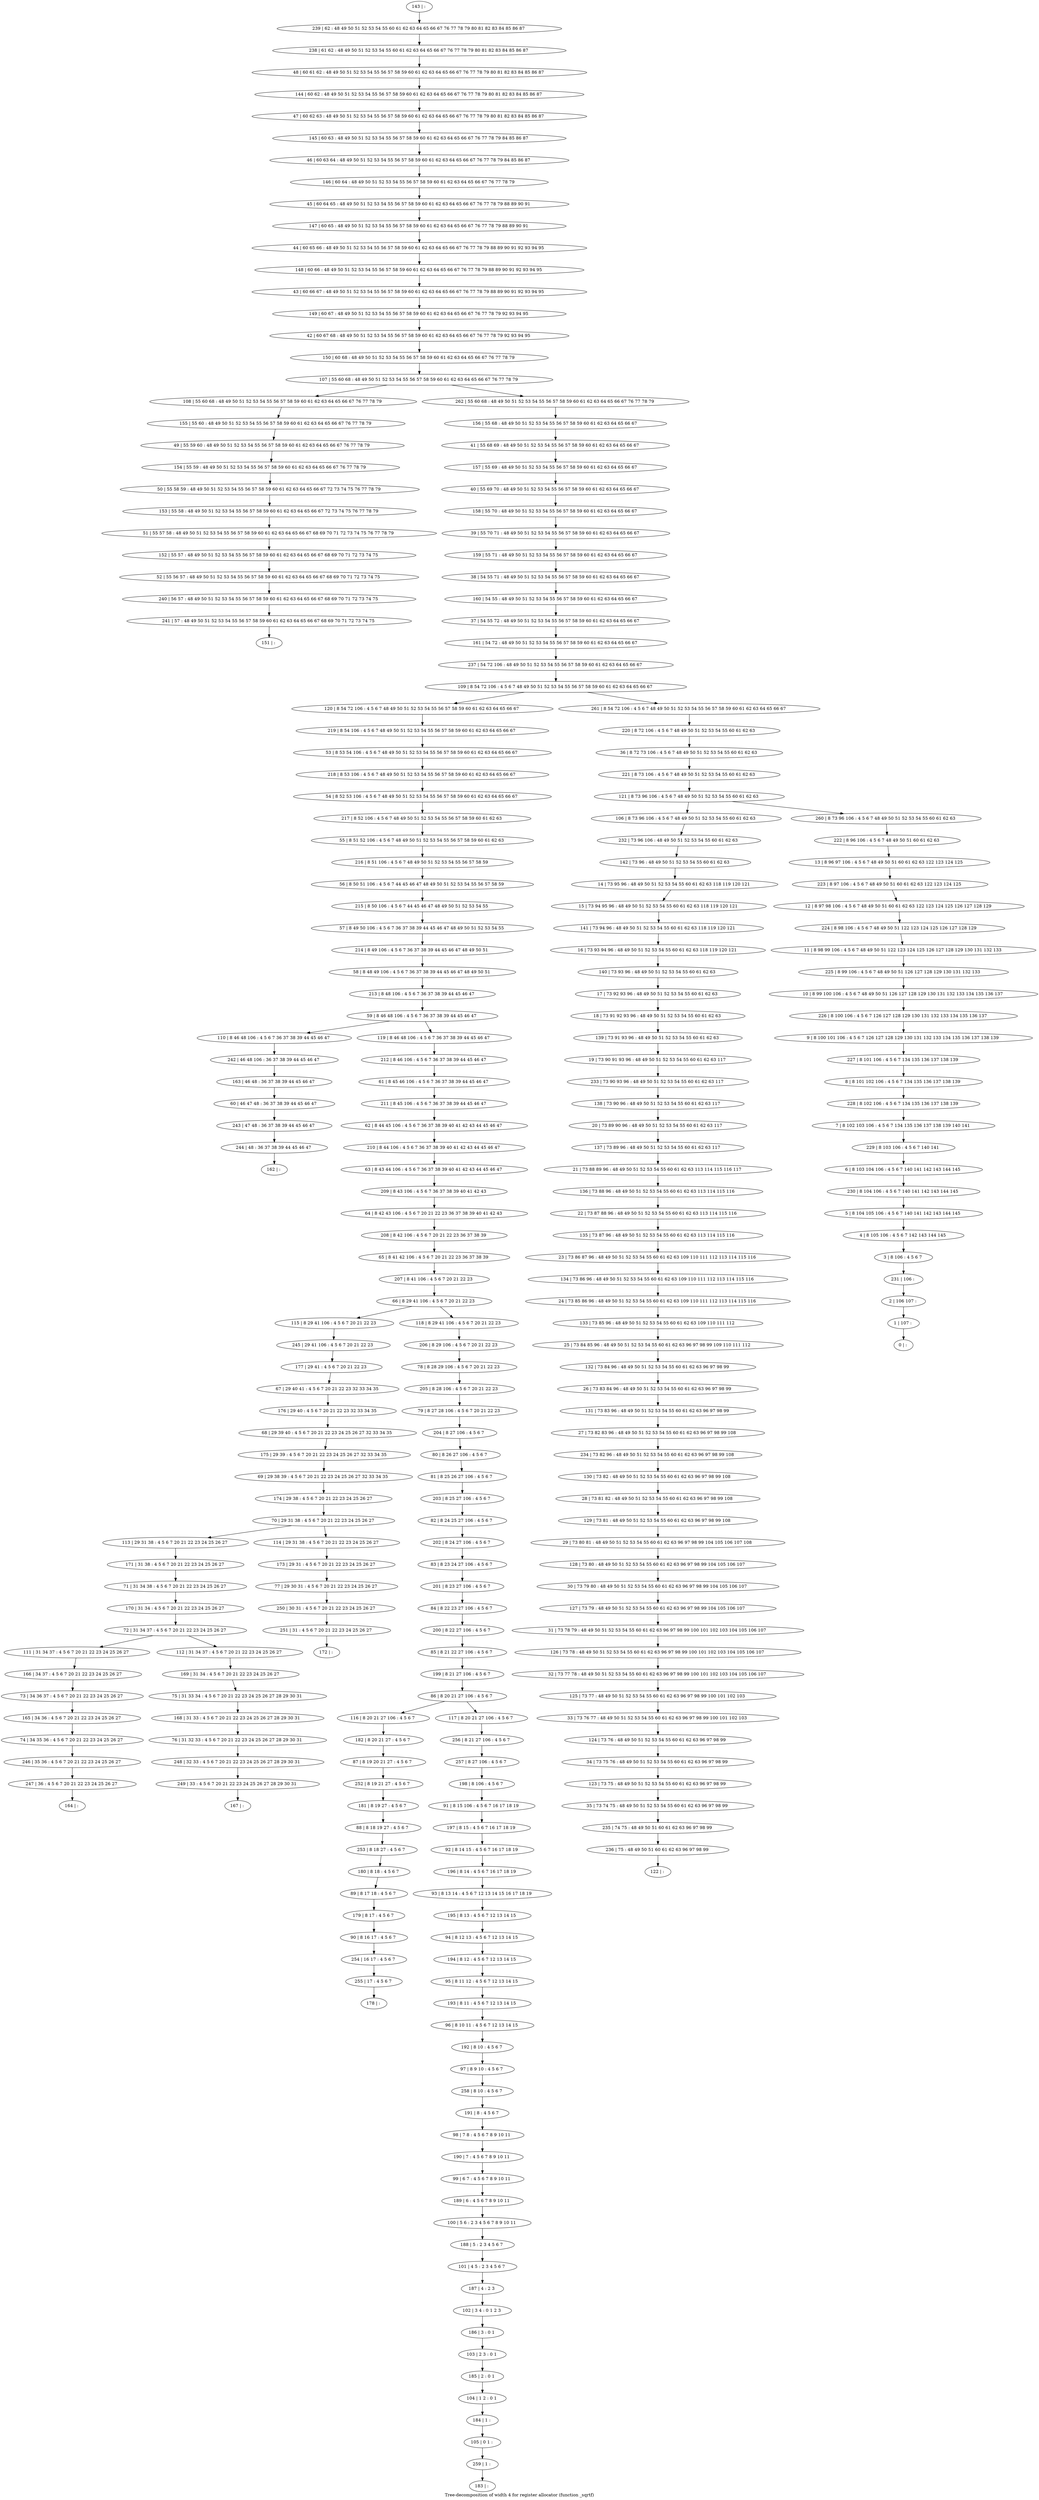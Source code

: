 digraph G {
graph [label="Tree-decomposition of width 4 for register allocator (function _sqrtf)"]
0[label="0 | : "];
1[label="1 | 107 : "];
2[label="2 | 106 107 : "];
3[label="3 | 8 106 : 4 5 6 7 "];
4[label="4 | 8 105 106 : 4 5 6 7 142 143 144 145 "];
5[label="5 | 8 104 105 106 : 4 5 6 7 140 141 142 143 144 145 "];
6[label="6 | 8 103 104 106 : 4 5 6 7 140 141 142 143 144 145 "];
7[label="7 | 8 102 103 106 : 4 5 6 7 134 135 136 137 138 139 140 141 "];
8[label="8 | 8 101 102 106 : 4 5 6 7 134 135 136 137 138 139 "];
9[label="9 | 8 100 101 106 : 4 5 6 7 126 127 128 129 130 131 132 133 134 135 136 137 138 139 "];
10[label="10 | 8 99 100 106 : 4 5 6 7 48 49 50 51 126 127 128 129 130 131 132 133 134 135 136 137 "];
11[label="11 | 8 98 99 106 : 4 5 6 7 48 49 50 51 122 123 124 125 126 127 128 129 130 131 132 133 "];
12[label="12 | 8 97 98 106 : 4 5 6 7 48 49 50 51 60 61 62 63 122 123 124 125 126 127 128 129 "];
13[label="13 | 8 96 97 106 : 4 5 6 7 48 49 50 51 60 61 62 63 122 123 124 125 "];
14[label="14 | 73 95 96 : 48 49 50 51 52 53 54 55 60 61 62 63 118 119 120 121 "];
15[label="15 | 73 94 95 96 : 48 49 50 51 52 53 54 55 60 61 62 63 118 119 120 121 "];
16[label="16 | 73 93 94 96 : 48 49 50 51 52 53 54 55 60 61 62 63 118 119 120 121 "];
17[label="17 | 73 92 93 96 : 48 49 50 51 52 53 54 55 60 61 62 63 "];
18[label="18 | 73 91 92 93 96 : 48 49 50 51 52 53 54 55 60 61 62 63 "];
19[label="19 | 73 90 91 93 96 : 48 49 50 51 52 53 54 55 60 61 62 63 117 "];
20[label="20 | 73 89 90 96 : 48 49 50 51 52 53 54 55 60 61 62 63 117 "];
21[label="21 | 73 88 89 96 : 48 49 50 51 52 53 54 55 60 61 62 63 113 114 115 116 117 "];
22[label="22 | 73 87 88 96 : 48 49 50 51 52 53 54 55 60 61 62 63 113 114 115 116 "];
23[label="23 | 73 86 87 96 : 48 49 50 51 52 53 54 55 60 61 62 63 109 110 111 112 113 114 115 116 "];
24[label="24 | 73 85 86 96 : 48 49 50 51 52 53 54 55 60 61 62 63 109 110 111 112 113 114 115 116 "];
25[label="25 | 73 84 85 96 : 48 49 50 51 52 53 54 55 60 61 62 63 96 97 98 99 109 110 111 112 "];
26[label="26 | 73 83 84 96 : 48 49 50 51 52 53 54 55 60 61 62 63 96 97 98 99 "];
27[label="27 | 73 82 83 96 : 48 49 50 51 52 53 54 55 60 61 62 63 96 97 98 99 108 "];
28[label="28 | 73 81 82 : 48 49 50 51 52 53 54 55 60 61 62 63 96 97 98 99 108 "];
29[label="29 | 73 80 81 : 48 49 50 51 52 53 54 55 60 61 62 63 96 97 98 99 104 105 106 107 108 "];
30[label="30 | 73 79 80 : 48 49 50 51 52 53 54 55 60 61 62 63 96 97 98 99 104 105 106 107 "];
31[label="31 | 73 78 79 : 48 49 50 51 52 53 54 55 60 61 62 63 96 97 98 99 100 101 102 103 104 105 106 107 "];
32[label="32 | 73 77 78 : 48 49 50 51 52 53 54 55 60 61 62 63 96 97 98 99 100 101 102 103 104 105 106 107 "];
33[label="33 | 73 76 77 : 48 49 50 51 52 53 54 55 60 61 62 63 96 97 98 99 100 101 102 103 "];
34[label="34 | 73 75 76 : 48 49 50 51 52 53 54 55 60 61 62 63 96 97 98 99 "];
35[label="35 | 73 74 75 : 48 49 50 51 52 53 54 55 60 61 62 63 96 97 98 99 "];
36[label="36 | 8 72 73 106 : 4 5 6 7 48 49 50 51 52 53 54 55 60 61 62 63 "];
37[label="37 | 54 55 72 : 48 49 50 51 52 53 54 55 56 57 58 59 60 61 62 63 64 65 66 67 "];
38[label="38 | 54 55 71 : 48 49 50 51 52 53 54 55 56 57 58 59 60 61 62 63 64 65 66 67 "];
39[label="39 | 55 70 71 : 48 49 50 51 52 53 54 55 56 57 58 59 60 61 62 63 64 65 66 67 "];
40[label="40 | 55 69 70 : 48 49 50 51 52 53 54 55 56 57 58 59 60 61 62 63 64 65 66 67 "];
41[label="41 | 55 68 69 : 48 49 50 51 52 53 54 55 56 57 58 59 60 61 62 63 64 65 66 67 "];
42[label="42 | 60 67 68 : 48 49 50 51 52 53 54 55 56 57 58 59 60 61 62 63 64 65 66 67 76 77 78 79 92 93 94 95 "];
43[label="43 | 60 66 67 : 48 49 50 51 52 53 54 55 56 57 58 59 60 61 62 63 64 65 66 67 76 77 78 79 88 89 90 91 92 93 94 95 "];
44[label="44 | 60 65 66 : 48 49 50 51 52 53 54 55 56 57 58 59 60 61 62 63 64 65 66 67 76 77 78 79 88 89 90 91 92 93 94 95 "];
45[label="45 | 60 64 65 : 48 49 50 51 52 53 54 55 56 57 58 59 60 61 62 63 64 65 66 67 76 77 78 79 88 89 90 91 "];
46[label="46 | 60 63 64 : 48 49 50 51 52 53 54 55 56 57 58 59 60 61 62 63 64 65 66 67 76 77 78 79 84 85 86 87 "];
47[label="47 | 60 62 63 : 48 49 50 51 52 53 54 55 56 57 58 59 60 61 62 63 64 65 66 67 76 77 78 79 80 81 82 83 84 85 86 87 "];
48[label="48 | 60 61 62 : 48 49 50 51 52 53 54 55 56 57 58 59 60 61 62 63 64 65 66 67 76 77 78 79 80 81 82 83 84 85 86 87 "];
49[label="49 | 55 59 60 : 48 49 50 51 52 53 54 55 56 57 58 59 60 61 62 63 64 65 66 67 76 77 78 79 "];
50[label="50 | 55 58 59 : 48 49 50 51 52 53 54 55 56 57 58 59 60 61 62 63 64 65 66 67 72 73 74 75 76 77 78 79 "];
51[label="51 | 55 57 58 : 48 49 50 51 52 53 54 55 56 57 58 59 60 61 62 63 64 65 66 67 68 69 70 71 72 73 74 75 76 77 78 79 "];
52[label="52 | 55 56 57 : 48 49 50 51 52 53 54 55 56 57 58 59 60 61 62 63 64 65 66 67 68 69 70 71 72 73 74 75 "];
53[label="53 | 8 53 54 106 : 4 5 6 7 48 49 50 51 52 53 54 55 56 57 58 59 60 61 62 63 64 65 66 67 "];
54[label="54 | 8 52 53 106 : 4 5 6 7 48 49 50 51 52 53 54 55 56 57 58 59 60 61 62 63 64 65 66 67 "];
55[label="55 | 8 51 52 106 : 4 5 6 7 48 49 50 51 52 53 54 55 56 57 58 59 60 61 62 63 "];
56[label="56 | 8 50 51 106 : 4 5 6 7 44 45 46 47 48 49 50 51 52 53 54 55 56 57 58 59 "];
57[label="57 | 8 49 50 106 : 4 5 6 7 36 37 38 39 44 45 46 47 48 49 50 51 52 53 54 55 "];
58[label="58 | 8 48 49 106 : 4 5 6 7 36 37 38 39 44 45 46 47 48 49 50 51 "];
59[label="59 | 8 46 48 106 : 4 5 6 7 36 37 38 39 44 45 46 47 "];
60[label="60 | 46 47 48 : 36 37 38 39 44 45 46 47 "];
61[label="61 | 8 45 46 106 : 4 5 6 7 36 37 38 39 44 45 46 47 "];
62[label="62 | 8 44 45 106 : 4 5 6 7 36 37 38 39 40 41 42 43 44 45 46 47 "];
63[label="63 | 8 43 44 106 : 4 5 6 7 36 37 38 39 40 41 42 43 44 45 46 47 "];
64[label="64 | 8 42 43 106 : 4 5 6 7 20 21 22 23 36 37 38 39 40 41 42 43 "];
65[label="65 | 8 41 42 106 : 4 5 6 7 20 21 22 23 36 37 38 39 "];
66[label="66 | 8 29 41 106 : 4 5 6 7 20 21 22 23 "];
67[label="67 | 29 40 41 : 4 5 6 7 20 21 22 23 32 33 34 35 "];
68[label="68 | 29 39 40 : 4 5 6 7 20 21 22 23 24 25 26 27 32 33 34 35 "];
69[label="69 | 29 38 39 : 4 5 6 7 20 21 22 23 24 25 26 27 32 33 34 35 "];
70[label="70 | 29 31 38 : 4 5 6 7 20 21 22 23 24 25 26 27 "];
71[label="71 | 31 34 38 : 4 5 6 7 20 21 22 23 24 25 26 27 "];
72[label="72 | 31 34 37 : 4 5 6 7 20 21 22 23 24 25 26 27 "];
73[label="73 | 34 36 37 : 4 5 6 7 20 21 22 23 24 25 26 27 "];
74[label="74 | 34 35 36 : 4 5 6 7 20 21 22 23 24 25 26 27 "];
75[label="75 | 31 33 34 : 4 5 6 7 20 21 22 23 24 25 26 27 28 29 30 31 "];
76[label="76 | 31 32 33 : 4 5 6 7 20 21 22 23 24 25 26 27 28 29 30 31 "];
77[label="77 | 29 30 31 : 4 5 6 7 20 21 22 23 24 25 26 27 "];
78[label="78 | 8 28 29 106 : 4 5 6 7 20 21 22 23 "];
79[label="79 | 8 27 28 106 : 4 5 6 7 20 21 22 23 "];
80[label="80 | 8 26 27 106 : 4 5 6 7 "];
81[label="81 | 8 25 26 27 106 : 4 5 6 7 "];
82[label="82 | 8 24 25 27 106 : 4 5 6 7 "];
83[label="83 | 8 23 24 27 106 : 4 5 6 7 "];
84[label="84 | 8 22 23 27 106 : 4 5 6 7 "];
85[label="85 | 8 21 22 27 106 : 4 5 6 7 "];
86[label="86 | 8 20 21 27 106 : 4 5 6 7 "];
87[label="87 | 8 19 20 21 27 : 4 5 6 7 "];
88[label="88 | 8 18 19 27 : 4 5 6 7 "];
89[label="89 | 8 17 18 : 4 5 6 7 "];
90[label="90 | 8 16 17 : 4 5 6 7 "];
91[label="91 | 8 15 106 : 4 5 6 7 16 17 18 19 "];
92[label="92 | 8 14 15 : 4 5 6 7 16 17 18 19 "];
93[label="93 | 8 13 14 : 4 5 6 7 12 13 14 15 16 17 18 19 "];
94[label="94 | 8 12 13 : 4 5 6 7 12 13 14 15 "];
95[label="95 | 8 11 12 : 4 5 6 7 12 13 14 15 "];
96[label="96 | 8 10 11 : 4 5 6 7 12 13 14 15 "];
97[label="97 | 8 9 10 : 4 5 6 7 "];
98[label="98 | 7 8 : 4 5 6 7 8 9 10 11 "];
99[label="99 | 6 7 : 4 5 6 7 8 9 10 11 "];
100[label="100 | 5 6 : 2 3 4 5 6 7 8 9 10 11 "];
101[label="101 | 4 5 : 2 3 4 5 6 7 "];
102[label="102 | 3 4 : 0 1 2 3 "];
103[label="103 | 2 3 : 0 1 "];
104[label="104 | 1 2 : 0 1 "];
105[label="105 | 0 1 : "];
106[label="106 | 8 73 96 106 : 4 5 6 7 48 49 50 51 52 53 54 55 60 61 62 63 "];
107[label="107 | 55 60 68 : 48 49 50 51 52 53 54 55 56 57 58 59 60 61 62 63 64 65 66 67 76 77 78 79 "];
108[label="108 | 55 60 68 : 48 49 50 51 52 53 54 55 56 57 58 59 60 61 62 63 64 65 66 67 76 77 78 79 "];
109[label="109 | 8 54 72 106 : 4 5 6 7 48 49 50 51 52 53 54 55 56 57 58 59 60 61 62 63 64 65 66 67 "];
110[label="110 | 8 46 48 106 : 4 5 6 7 36 37 38 39 44 45 46 47 "];
111[label="111 | 31 34 37 : 4 5 6 7 20 21 22 23 24 25 26 27 "];
112[label="112 | 31 34 37 : 4 5 6 7 20 21 22 23 24 25 26 27 "];
113[label="113 | 29 31 38 : 4 5 6 7 20 21 22 23 24 25 26 27 "];
114[label="114 | 29 31 38 : 4 5 6 7 20 21 22 23 24 25 26 27 "];
115[label="115 | 8 29 41 106 : 4 5 6 7 20 21 22 23 "];
116[label="116 | 8 20 21 27 106 : 4 5 6 7 "];
117[label="117 | 8 20 21 27 106 : 4 5 6 7 "];
118[label="118 | 8 29 41 106 : 4 5 6 7 20 21 22 23 "];
119[label="119 | 8 46 48 106 : 4 5 6 7 36 37 38 39 44 45 46 47 "];
120[label="120 | 8 54 72 106 : 4 5 6 7 48 49 50 51 52 53 54 55 56 57 58 59 60 61 62 63 64 65 66 67 "];
121[label="121 | 8 73 96 106 : 4 5 6 7 48 49 50 51 52 53 54 55 60 61 62 63 "];
122[label="122 | : "];
123[label="123 | 73 75 : 48 49 50 51 52 53 54 55 60 61 62 63 96 97 98 99 "];
124[label="124 | 73 76 : 48 49 50 51 52 53 54 55 60 61 62 63 96 97 98 99 "];
125[label="125 | 73 77 : 48 49 50 51 52 53 54 55 60 61 62 63 96 97 98 99 100 101 102 103 "];
126[label="126 | 73 78 : 48 49 50 51 52 53 54 55 60 61 62 63 96 97 98 99 100 101 102 103 104 105 106 107 "];
127[label="127 | 73 79 : 48 49 50 51 52 53 54 55 60 61 62 63 96 97 98 99 104 105 106 107 "];
128[label="128 | 73 80 : 48 49 50 51 52 53 54 55 60 61 62 63 96 97 98 99 104 105 106 107 "];
129[label="129 | 73 81 : 48 49 50 51 52 53 54 55 60 61 62 63 96 97 98 99 108 "];
130[label="130 | 73 82 : 48 49 50 51 52 53 54 55 60 61 62 63 96 97 98 99 108 "];
131[label="131 | 73 83 96 : 48 49 50 51 52 53 54 55 60 61 62 63 96 97 98 99 "];
132[label="132 | 73 84 96 : 48 49 50 51 52 53 54 55 60 61 62 63 96 97 98 99 "];
133[label="133 | 73 85 96 : 48 49 50 51 52 53 54 55 60 61 62 63 109 110 111 112 "];
134[label="134 | 73 86 96 : 48 49 50 51 52 53 54 55 60 61 62 63 109 110 111 112 113 114 115 116 "];
135[label="135 | 73 87 96 : 48 49 50 51 52 53 54 55 60 61 62 63 113 114 115 116 "];
136[label="136 | 73 88 96 : 48 49 50 51 52 53 54 55 60 61 62 63 113 114 115 116 "];
137[label="137 | 73 89 96 : 48 49 50 51 52 53 54 55 60 61 62 63 117 "];
138[label="138 | 73 90 96 : 48 49 50 51 52 53 54 55 60 61 62 63 117 "];
139[label="139 | 73 91 93 96 : 48 49 50 51 52 53 54 55 60 61 62 63 "];
140[label="140 | 73 93 96 : 48 49 50 51 52 53 54 55 60 61 62 63 "];
141[label="141 | 73 94 96 : 48 49 50 51 52 53 54 55 60 61 62 63 118 119 120 121 "];
142[label="142 | 73 96 : 48 49 50 51 52 53 54 55 60 61 62 63 "];
143[label="143 | : "];
144[label="144 | 60 62 : 48 49 50 51 52 53 54 55 56 57 58 59 60 61 62 63 64 65 66 67 76 77 78 79 80 81 82 83 84 85 86 87 "];
145[label="145 | 60 63 : 48 49 50 51 52 53 54 55 56 57 58 59 60 61 62 63 64 65 66 67 76 77 78 79 84 85 86 87 "];
146[label="146 | 60 64 : 48 49 50 51 52 53 54 55 56 57 58 59 60 61 62 63 64 65 66 67 76 77 78 79 "];
147[label="147 | 60 65 : 48 49 50 51 52 53 54 55 56 57 58 59 60 61 62 63 64 65 66 67 76 77 78 79 88 89 90 91 "];
148[label="148 | 60 66 : 48 49 50 51 52 53 54 55 56 57 58 59 60 61 62 63 64 65 66 67 76 77 78 79 88 89 90 91 92 93 94 95 "];
149[label="149 | 60 67 : 48 49 50 51 52 53 54 55 56 57 58 59 60 61 62 63 64 65 66 67 76 77 78 79 92 93 94 95 "];
150[label="150 | 60 68 : 48 49 50 51 52 53 54 55 56 57 58 59 60 61 62 63 64 65 66 67 76 77 78 79 "];
151[label="151 | : "];
152[label="152 | 55 57 : 48 49 50 51 52 53 54 55 56 57 58 59 60 61 62 63 64 65 66 67 68 69 70 71 72 73 74 75 "];
153[label="153 | 55 58 : 48 49 50 51 52 53 54 55 56 57 58 59 60 61 62 63 64 65 66 67 72 73 74 75 76 77 78 79 "];
154[label="154 | 55 59 : 48 49 50 51 52 53 54 55 56 57 58 59 60 61 62 63 64 65 66 67 76 77 78 79 "];
155[label="155 | 55 60 : 48 49 50 51 52 53 54 55 56 57 58 59 60 61 62 63 64 65 66 67 76 77 78 79 "];
156[label="156 | 55 68 : 48 49 50 51 52 53 54 55 56 57 58 59 60 61 62 63 64 65 66 67 "];
157[label="157 | 55 69 : 48 49 50 51 52 53 54 55 56 57 58 59 60 61 62 63 64 65 66 67 "];
158[label="158 | 55 70 : 48 49 50 51 52 53 54 55 56 57 58 59 60 61 62 63 64 65 66 67 "];
159[label="159 | 55 71 : 48 49 50 51 52 53 54 55 56 57 58 59 60 61 62 63 64 65 66 67 "];
160[label="160 | 54 55 : 48 49 50 51 52 53 54 55 56 57 58 59 60 61 62 63 64 65 66 67 "];
161[label="161 | 54 72 : 48 49 50 51 52 53 54 55 56 57 58 59 60 61 62 63 64 65 66 67 "];
162[label="162 | : "];
163[label="163 | 46 48 : 36 37 38 39 44 45 46 47 "];
164[label="164 | : "];
165[label="165 | 34 36 : 4 5 6 7 20 21 22 23 24 25 26 27 "];
166[label="166 | 34 37 : 4 5 6 7 20 21 22 23 24 25 26 27 "];
167[label="167 | : "];
168[label="168 | 31 33 : 4 5 6 7 20 21 22 23 24 25 26 27 28 29 30 31 "];
169[label="169 | 31 34 : 4 5 6 7 20 21 22 23 24 25 26 27 "];
170[label="170 | 31 34 : 4 5 6 7 20 21 22 23 24 25 26 27 "];
171[label="171 | 31 38 : 4 5 6 7 20 21 22 23 24 25 26 27 "];
172[label="172 | : "];
173[label="173 | 29 31 : 4 5 6 7 20 21 22 23 24 25 26 27 "];
174[label="174 | 29 38 : 4 5 6 7 20 21 22 23 24 25 26 27 "];
175[label="175 | 29 39 : 4 5 6 7 20 21 22 23 24 25 26 27 32 33 34 35 "];
176[label="176 | 29 40 : 4 5 6 7 20 21 22 23 32 33 34 35 "];
177[label="177 | 29 41 : 4 5 6 7 20 21 22 23 "];
178[label="178 | : "];
179[label="179 | 8 17 : 4 5 6 7 "];
180[label="180 | 8 18 : 4 5 6 7 "];
181[label="181 | 8 19 27 : 4 5 6 7 "];
182[label="182 | 8 20 21 27 : 4 5 6 7 "];
183[label="183 | : "];
184[label="184 | 1 : "];
185[label="185 | 2 : 0 1 "];
186[label="186 | 3 : 0 1 "];
187[label="187 | 4 : 2 3 "];
188[label="188 | 5 : 2 3 4 5 6 7 "];
189[label="189 | 6 : 4 5 6 7 8 9 10 11 "];
190[label="190 | 7 : 4 5 6 7 8 9 10 11 "];
191[label="191 | 8 : 4 5 6 7 "];
192[label="192 | 8 10 : 4 5 6 7 "];
193[label="193 | 8 11 : 4 5 6 7 12 13 14 15 "];
194[label="194 | 8 12 : 4 5 6 7 12 13 14 15 "];
195[label="195 | 8 13 : 4 5 6 7 12 13 14 15 "];
196[label="196 | 8 14 : 4 5 6 7 16 17 18 19 "];
197[label="197 | 8 15 : 4 5 6 7 16 17 18 19 "];
198[label="198 | 8 106 : 4 5 6 7 "];
199[label="199 | 8 21 27 106 : 4 5 6 7 "];
200[label="200 | 8 22 27 106 : 4 5 6 7 "];
201[label="201 | 8 23 27 106 : 4 5 6 7 "];
202[label="202 | 8 24 27 106 : 4 5 6 7 "];
203[label="203 | 8 25 27 106 : 4 5 6 7 "];
204[label="204 | 8 27 106 : 4 5 6 7 "];
205[label="205 | 8 28 106 : 4 5 6 7 20 21 22 23 "];
206[label="206 | 8 29 106 : 4 5 6 7 20 21 22 23 "];
207[label="207 | 8 41 106 : 4 5 6 7 20 21 22 23 "];
208[label="208 | 8 42 106 : 4 5 6 7 20 21 22 23 36 37 38 39 "];
209[label="209 | 8 43 106 : 4 5 6 7 36 37 38 39 40 41 42 43 "];
210[label="210 | 8 44 106 : 4 5 6 7 36 37 38 39 40 41 42 43 44 45 46 47 "];
211[label="211 | 8 45 106 : 4 5 6 7 36 37 38 39 44 45 46 47 "];
212[label="212 | 8 46 106 : 4 5 6 7 36 37 38 39 44 45 46 47 "];
213[label="213 | 8 48 106 : 4 5 6 7 36 37 38 39 44 45 46 47 "];
214[label="214 | 8 49 106 : 4 5 6 7 36 37 38 39 44 45 46 47 48 49 50 51 "];
215[label="215 | 8 50 106 : 4 5 6 7 44 45 46 47 48 49 50 51 52 53 54 55 "];
216[label="216 | 8 51 106 : 4 5 6 7 48 49 50 51 52 53 54 55 56 57 58 59 "];
217[label="217 | 8 52 106 : 4 5 6 7 48 49 50 51 52 53 54 55 56 57 58 59 60 61 62 63 "];
218[label="218 | 8 53 106 : 4 5 6 7 48 49 50 51 52 53 54 55 56 57 58 59 60 61 62 63 64 65 66 67 "];
219[label="219 | 8 54 106 : 4 5 6 7 48 49 50 51 52 53 54 55 56 57 58 59 60 61 62 63 64 65 66 67 "];
220[label="220 | 8 72 106 : 4 5 6 7 48 49 50 51 52 53 54 55 60 61 62 63 "];
221[label="221 | 8 73 106 : 4 5 6 7 48 49 50 51 52 53 54 55 60 61 62 63 "];
222[label="222 | 8 96 106 : 4 5 6 7 48 49 50 51 60 61 62 63 "];
223[label="223 | 8 97 106 : 4 5 6 7 48 49 50 51 60 61 62 63 122 123 124 125 "];
224[label="224 | 8 98 106 : 4 5 6 7 48 49 50 51 122 123 124 125 126 127 128 129 "];
225[label="225 | 8 99 106 : 4 5 6 7 48 49 50 51 126 127 128 129 130 131 132 133 "];
226[label="226 | 8 100 106 : 4 5 6 7 126 127 128 129 130 131 132 133 134 135 136 137 "];
227[label="227 | 8 101 106 : 4 5 6 7 134 135 136 137 138 139 "];
228[label="228 | 8 102 106 : 4 5 6 7 134 135 136 137 138 139 "];
229[label="229 | 8 103 106 : 4 5 6 7 140 141 "];
230[label="230 | 8 104 106 : 4 5 6 7 140 141 142 143 144 145 "];
231[label="231 | 106 : "];
232[label="232 | 73 96 106 : 48 49 50 51 52 53 54 55 60 61 62 63 "];
233[label="233 | 73 90 93 96 : 48 49 50 51 52 53 54 55 60 61 62 63 117 "];
234[label="234 | 73 82 96 : 48 49 50 51 52 53 54 55 60 61 62 63 96 97 98 99 108 "];
235[label="235 | 74 75 : 48 49 50 51 60 61 62 63 96 97 98 99 "];
236[label="236 | 75 : 48 49 50 51 60 61 62 63 96 97 98 99 "];
237[label="237 | 54 72 106 : 48 49 50 51 52 53 54 55 56 57 58 59 60 61 62 63 64 65 66 67 "];
238[label="238 | 61 62 : 48 49 50 51 52 53 54 55 60 61 62 63 64 65 66 67 76 77 78 79 80 81 82 83 84 85 86 87 "];
239[label="239 | 62 : 48 49 50 51 52 53 54 55 60 61 62 63 64 65 66 67 76 77 78 79 80 81 82 83 84 85 86 87 "];
240[label="240 | 56 57 : 48 49 50 51 52 53 54 55 56 57 58 59 60 61 62 63 64 65 66 67 68 69 70 71 72 73 74 75 "];
241[label="241 | 57 : 48 49 50 51 52 53 54 55 56 57 58 59 60 61 62 63 64 65 66 67 68 69 70 71 72 73 74 75 "];
242[label="242 | 46 48 106 : 36 37 38 39 44 45 46 47 "];
243[label="243 | 47 48 : 36 37 38 39 44 45 46 47 "];
244[label="244 | 48 : 36 37 38 39 44 45 46 47 "];
245[label="245 | 29 41 106 : 4 5 6 7 20 21 22 23 "];
246[label="246 | 35 36 : 4 5 6 7 20 21 22 23 24 25 26 27 "];
247[label="247 | 36 : 4 5 6 7 20 21 22 23 24 25 26 27 "];
248[label="248 | 32 33 : 4 5 6 7 20 21 22 23 24 25 26 27 28 29 30 31 "];
249[label="249 | 33 : 4 5 6 7 20 21 22 23 24 25 26 27 28 29 30 31 "];
250[label="250 | 30 31 : 4 5 6 7 20 21 22 23 24 25 26 27 "];
251[label="251 | 31 : 4 5 6 7 20 21 22 23 24 25 26 27 "];
252[label="252 | 8 19 21 27 : 4 5 6 7 "];
253[label="253 | 8 18 27 : 4 5 6 7 "];
254[label="254 | 16 17 : 4 5 6 7 "];
255[label="255 | 17 : 4 5 6 7 "];
256[label="256 | 8 21 27 106 : 4 5 6 7 "];
257[label="257 | 8 27 106 : 4 5 6 7 "];
258[label="258 | 8 10 : 4 5 6 7 "];
259[label="259 | 1 : "];
260[label="260 | 8 73 96 106 : 4 5 6 7 48 49 50 51 52 53 54 55 60 61 62 63 "];
261[label="261 | 8 54 72 106 : 4 5 6 7 48 49 50 51 52 53 54 55 56 57 58 59 60 61 62 63 64 65 66 67 "];
262[label="262 | 55 60 68 : 48 49 50 51 52 53 54 55 56 57 58 59 60 61 62 63 64 65 66 67 76 77 78 79 "];
14->15 ;
17->18 ;
80->81 ;
59->110 ;
72->111 ;
72->112 ;
70->113 ;
70->114 ;
66->115 ;
86->116 ;
86->117 ;
66->118 ;
59->119 ;
123->35 ;
34->123 ;
124->34 ;
33->124 ;
125->33 ;
32->125 ;
126->32 ;
31->126 ;
127->31 ;
30->127 ;
128->30 ;
29->128 ;
129->29 ;
28->129 ;
130->28 ;
131->27 ;
26->131 ;
132->26 ;
25->132 ;
133->25 ;
24->133 ;
134->24 ;
23->134 ;
135->23 ;
22->135 ;
136->22 ;
21->136 ;
137->21 ;
20->137 ;
138->20 ;
139->19 ;
18->139 ;
140->17 ;
16->140 ;
141->16 ;
15->141 ;
142->14 ;
152->52 ;
51->152 ;
153->51 ;
50->153 ;
154->50 ;
49->154 ;
155->49 ;
108->155 ;
163->60 ;
165->74 ;
73->165 ;
166->73 ;
111->166 ;
168->76 ;
75->168 ;
169->75 ;
112->169 ;
170->72 ;
71->170 ;
171->71 ;
113->171 ;
173->77 ;
114->173 ;
174->70 ;
69->174 ;
175->69 ;
68->175 ;
176->68 ;
67->176 ;
177->67 ;
179->90 ;
89->179 ;
180->89 ;
181->88 ;
182->87 ;
116->182 ;
184->105 ;
104->184 ;
185->104 ;
103->185 ;
186->103 ;
102->186 ;
187->102 ;
101->187 ;
188->101 ;
100->188 ;
189->100 ;
99->189 ;
190->99 ;
98->190 ;
191->98 ;
192->97 ;
96->192 ;
193->96 ;
95->193 ;
194->95 ;
94->194 ;
195->94 ;
93->195 ;
196->93 ;
92->196 ;
197->92 ;
91->197 ;
198->91 ;
199->86 ;
85->199 ;
200->85 ;
84->200 ;
201->84 ;
83->201 ;
202->83 ;
82->202 ;
203->82 ;
81->203 ;
204->80 ;
79->204 ;
205->79 ;
78->205 ;
206->78 ;
118->206 ;
207->66 ;
65->207 ;
208->65 ;
64->208 ;
209->64 ;
63->209 ;
210->63 ;
62->210 ;
211->62 ;
61->211 ;
212->61 ;
119->212 ;
213->59 ;
58->213 ;
214->58 ;
57->214 ;
215->57 ;
56->215 ;
216->56 ;
55->216 ;
217->55 ;
54->217 ;
218->54 ;
53->218 ;
219->53 ;
120->219 ;
232->142 ;
106->232 ;
233->138 ;
19->233 ;
234->130 ;
27->234 ;
35->235 ;
236->122 ;
235->236 ;
52->240 ;
241->151 ;
240->241 ;
242->163 ;
110->242 ;
60->243 ;
244->162 ;
243->244 ;
245->177 ;
115->245 ;
74->246 ;
247->164 ;
246->247 ;
76->248 ;
249->167 ;
248->249 ;
77->250 ;
251->172 ;
250->251 ;
252->181 ;
87->252 ;
253->180 ;
88->253 ;
90->254 ;
255->178 ;
254->255 ;
117->256 ;
257->198 ;
256->257 ;
258->191 ;
97->258 ;
259->183 ;
105->259 ;
143->239 ;
239->238 ;
238->48 ;
48->144 ;
144->47 ;
47->145 ;
145->46 ;
46->146 ;
146->45 ;
45->147 ;
147->44 ;
44->148 ;
148->43 ;
43->149 ;
149->42 ;
42->150 ;
150->107 ;
156->41 ;
41->157 ;
157->40 ;
40->158 ;
158->39 ;
39->159 ;
159->38 ;
38->160 ;
160->37 ;
37->161 ;
161->237 ;
237->109 ;
220->36 ;
36->221 ;
221->121 ;
222->13 ;
13->223 ;
223->12 ;
12->224 ;
224->11 ;
11->225 ;
225->10 ;
10->226 ;
226->9 ;
9->227 ;
227->8 ;
8->228 ;
228->7 ;
7->229 ;
229->6 ;
6->230 ;
230->5 ;
5->4 ;
4->3 ;
3->231 ;
231->2 ;
2->1 ;
1->0 ;
260->222 ;
261->220 ;
262->156 ;
121->106 ;
121->260 ;
109->120 ;
109->261 ;
107->108 ;
107->262 ;
}
